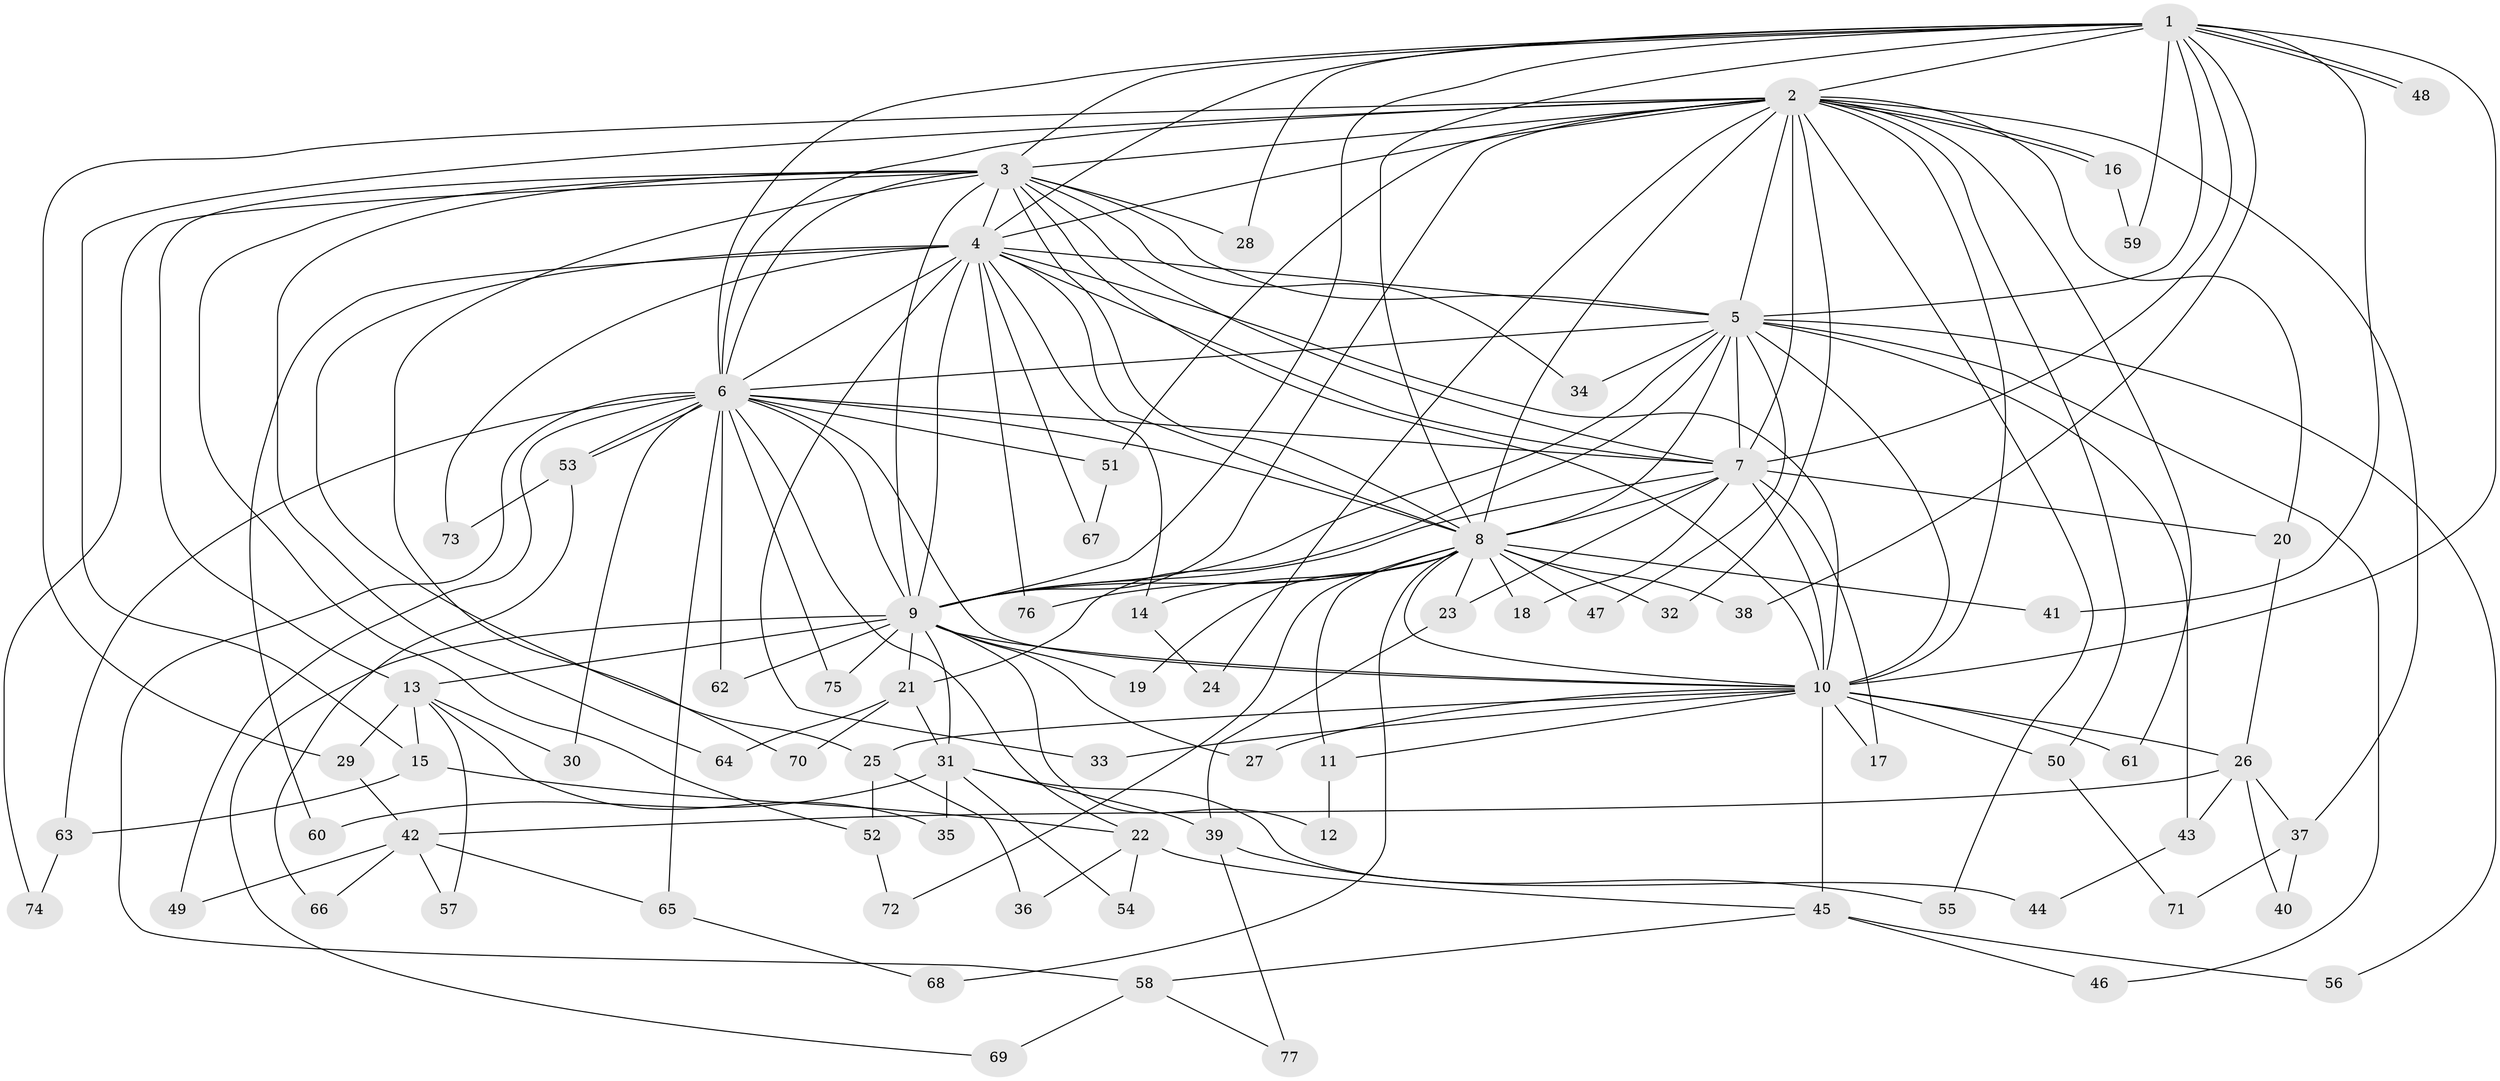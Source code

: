 // coarse degree distribution, {20: 0.03333333333333333, 2: 0.43333333333333335, 1: 0.3333333333333333, 9: 0.03333333333333333, 16: 0.03333333333333333, 4: 0.1, 3: 0.03333333333333333}
// Generated by graph-tools (version 1.1) at 2025/49/03/04/25 21:49:35]
// undirected, 77 vertices, 179 edges
graph export_dot {
graph [start="1"]
  node [color=gray90,style=filled];
  1;
  2;
  3;
  4;
  5;
  6;
  7;
  8;
  9;
  10;
  11;
  12;
  13;
  14;
  15;
  16;
  17;
  18;
  19;
  20;
  21;
  22;
  23;
  24;
  25;
  26;
  27;
  28;
  29;
  30;
  31;
  32;
  33;
  34;
  35;
  36;
  37;
  38;
  39;
  40;
  41;
  42;
  43;
  44;
  45;
  46;
  47;
  48;
  49;
  50;
  51;
  52;
  53;
  54;
  55;
  56;
  57;
  58;
  59;
  60;
  61;
  62;
  63;
  64;
  65;
  66;
  67;
  68;
  69;
  70;
  71;
  72;
  73;
  74;
  75;
  76;
  77;
  1 -- 2;
  1 -- 3;
  1 -- 4;
  1 -- 5;
  1 -- 6;
  1 -- 7;
  1 -- 8;
  1 -- 9;
  1 -- 10;
  1 -- 28;
  1 -- 38;
  1 -- 41;
  1 -- 48;
  1 -- 48;
  1 -- 59;
  2 -- 3;
  2 -- 4;
  2 -- 5;
  2 -- 6;
  2 -- 7;
  2 -- 8;
  2 -- 9;
  2 -- 10;
  2 -- 15;
  2 -- 16;
  2 -- 16;
  2 -- 20;
  2 -- 24;
  2 -- 29;
  2 -- 32;
  2 -- 37;
  2 -- 50;
  2 -- 51;
  2 -- 55;
  2 -- 61;
  3 -- 4;
  3 -- 5;
  3 -- 6;
  3 -- 7;
  3 -- 8;
  3 -- 9;
  3 -- 10;
  3 -- 13;
  3 -- 28;
  3 -- 34;
  3 -- 52;
  3 -- 64;
  3 -- 70;
  3 -- 74;
  4 -- 5;
  4 -- 6;
  4 -- 7;
  4 -- 8;
  4 -- 9;
  4 -- 10;
  4 -- 14;
  4 -- 25;
  4 -- 33;
  4 -- 60;
  4 -- 67;
  4 -- 73;
  4 -- 76;
  5 -- 6;
  5 -- 7;
  5 -- 8;
  5 -- 9;
  5 -- 10;
  5 -- 21;
  5 -- 34;
  5 -- 43;
  5 -- 46;
  5 -- 47;
  5 -- 56;
  6 -- 7;
  6 -- 8;
  6 -- 9;
  6 -- 10;
  6 -- 22;
  6 -- 30;
  6 -- 49;
  6 -- 51;
  6 -- 53;
  6 -- 53;
  6 -- 58;
  6 -- 62;
  6 -- 63;
  6 -- 65;
  6 -- 75;
  7 -- 8;
  7 -- 9;
  7 -- 10;
  7 -- 17;
  7 -- 18;
  7 -- 20;
  7 -- 23;
  8 -- 9;
  8 -- 10;
  8 -- 11;
  8 -- 14;
  8 -- 18;
  8 -- 19;
  8 -- 23;
  8 -- 32;
  8 -- 38;
  8 -- 41;
  8 -- 47;
  8 -- 68;
  8 -- 72;
  8 -- 76;
  9 -- 10;
  9 -- 12;
  9 -- 13;
  9 -- 19;
  9 -- 21;
  9 -- 27;
  9 -- 31;
  9 -- 62;
  9 -- 69;
  9 -- 75;
  10 -- 11;
  10 -- 17;
  10 -- 25;
  10 -- 26;
  10 -- 27;
  10 -- 33;
  10 -- 45;
  10 -- 50;
  10 -- 61;
  11 -- 12;
  13 -- 15;
  13 -- 29;
  13 -- 30;
  13 -- 35;
  13 -- 57;
  14 -- 24;
  15 -- 22;
  15 -- 63;
  16 -- 59;
  20 -- 26;
  21 -- 31;
  21 -- 64;
  21 -- 70;
  22 -- 36;
  22 -- 45;
  22 -- 54;
  23 -- 39;
  25 -- 36;
  25 -- 52;
  26 -- 37;
  26 -- 40;
  26 -- 42;
  26 -- 43;
  29 -- 42;
  31 -- 35;
  31 -- 39;
  31 -- 44;
  31 -- 54;
  31 -- 60;
  37 -- 40;
  37 -- 71;
  39 -- 55;
  39 -- 77;
  42 -- 49;
  42 -- 57;
  42 -- 65;
  42 -- 66;
  43 -- 44;
  45 -- 46;
  45 -- 56;
  45 -- 58;
  50 -- 71;
  51 -- 67;
  52 -- 72;
  53 -- 66;
  53 -- 73;
  58 -- 69;
  58 -- 77;
  63 -- 74;
  65 -- 68;
}
